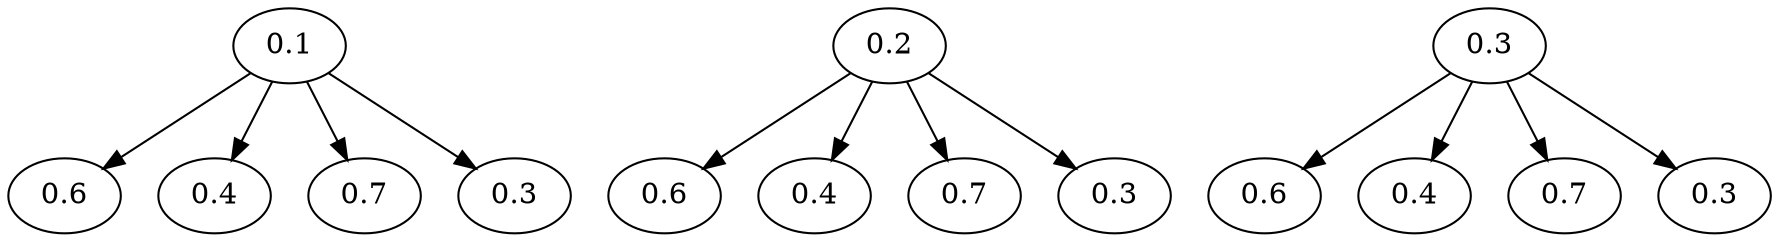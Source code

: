 digraph {
    0 [ label = "0.1" ]
    1 [ label = "0.6" ]
    2 [ label = "0.4" ]
    3 [ label = "0.7" ]
    4 [ label = "0.3" ]
    5 [ label = "0.2" ]
    6 [ label = "0.6" ]
    7 [ label = "0.4" ]
    8 [ label = "0.7" ]
    9 [ label = "0.3" ]
    10 [ label = "0.3" ]
    11 [ label = "0.6" ]
    12 [ label = "0.4" ]
    13 [ label = "0.7" ]
    14 [ label = "0.3" ]
    0 -> 1 [ ]
    0 -> 2 [ ]
    0 -> 3 [ ]
    0 -> 4 [ ]
    5 -> 6 [ ]
    5 -> 7 [ ]
    5 -> 8 [ ]
    5 -> 9 [ ]
    10 -> 11 [ ]
    10 -> 12 [ ]
    10 -> 13 [ ]
    10 -> 14 [ ]
}
